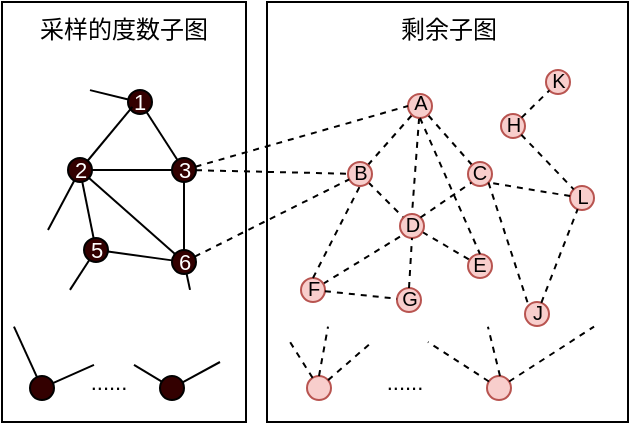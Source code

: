 <mxfile version="17.4.2" type="device"><diagram id="DYrGoxvP8-HrDDQDalxY" name="第 1 页"><mxGraphModel dx="630" dy="494" grid="1" gridSize="10" guides="1" tooltips="1" connect="1" arrows="1" fold="1" page="1" pageScale="1" pageWidth="827" pageHeight="1169" math="0" shadow="0"><root><mxCell id="0"/><mxCell id="1" parent="0"/><mxCell id="ZwKRTIY7kZaj4ad_KJmg-56" value="剩余子图" style="rounded=0;whiteSpace=wrap;html=1;verticalAlign=top;" parent="1" vertex="1"><mxGeometry x="448.5" y="230" width="180.5" height="210" as="geometry"/></mxCell><mxCell id="ZwKRTIY7kZaj4ad_KJmg-1" value="采样的度数子图" style="rounded=0;whiteSpace=wrap;html=1;verticalAlign=top;" parent="1" vertex="1"><mxGeometry x="316" y="230" width="122" height="210" as="geometry"/></mxCell><mxCell id="ZwKRTIY7kZaj4ad_KJmg-3" value="1" style="ellipse;whiteSpace=wrap;html=1;aspect=fixed;fillColor=#330000;fontColor=#FFFFFF;fontSize=11;" parent="1" vertex="1"><mxGeometry x="379" y="274" width="12" height="12" as="geometry"/></mxCell><mxCell id="ZwKRTIY7kZaj4ad_KJmg-12" style="edgeStyle=none;rounded=0;orthogonalLoop=1;jettySize=auto;html=1;endArrow=none;endFill=0;entryX=0.183;entryY=0.704;entryDx=0;entryDy=0;entryPerimeter=0;fontSize=11;" parent="1" source="ZwKRTIY7kZaj4ad_KJmg-5" target="ZwKRTIY7kZaj4ad_KJmg-3" edge="1"><mxGeometry relative="1" as="geometry"><mxPoint x="379" y="284" as="targetPoint"/></mxGeometry></mxCell><mxCell id="ZwKRTIY7kZaj4ad_KJmg-13" style="edgeStyle=none;rounded=0;orthogonalLoop=1;jettySize=auto;html=1;entryX=0;entryY=0.5;entryDx=0;entryDy=0;endArrow=none;endFill=0;fontSize=11;" parent="1" source="ZwKRTIY7kZaj4ad_KJmg-5" target="ZwKRTIY7kZaj4ad_KJmg-6" edge="1"><mxGeometry relative="1" as="geometry"/></mxCell><mxCell id="ZwKRTIY7kZaj4ad_KJmg-14" style="edgeStyle=none;rounded=0;orthogonalLoop=1;jettySize=auto;html=1;endArrow=none;endFill=0;fontSize=11;" parent="1" source="ZwKRTIY7kZaj4ad_KJmg-5" target="ZwKRTIY7kZaj4ad_KJmg-7" edge="1"><mxGeometry relative="1" as="geometry"/></mxCell><mxCell id="ZwKRTIY7kZaj4ad_KJmg-5" value="2" style="ellipse;whiteSpace=wrap;html=1;aspect=fixed;fillColor=#330000;fontColor=#FFFFFF;fontSize=11;spacingLeft=1;" parent="1" vertex="1"><mxGeometry x="349" y="308" width="12" height="12" as="geometry"/></mxCell><mxCell id="ZwKRTIY7kZaj4ad_KJmg-11" style="rounded=0;orthogonalLoop=1;jettySize=auto;html=1;endArrow=none;endFill=0;fontSize=11;" parent="1" source="ZwKRTIY7kZaj4ad_KJmg-6" target="ZwKRTIY7kZaj4ad_KJmg-3" edge="1"><mxGeometry relative="1" as="geometry"><mxPoint x="384" y="274" as="targetPoint"/></mxGeometry></mxCell><mxCell id="ZwKRTIY7kZaj4ad_KJmg-19" style="edgeStyle=none;rounded=0;orthogonalLoop=1;jettySize=auto;html=1;entryX=0.5;entryY=0;entryDx=0;entryDy=0;endArrow=none;endFill=0;fontSize=11;" parent="1" source="ZwKRTIY7kZaj4ad_KJmg-6" target="ZwKRTIY7kZaj4ad_KJmg-17" edge="1"><mxGeometry relative="1" as="geometry"/></mxCell><mxCell id="ZwKRTIY7kZaj4ad_KJmg-18" style="edgeStyle=none;rounded=0;orthogonalLoop=1;jettySize=auto;html=1;endArrow=none;endFill=0;fontSize=11;" parent="1" source="ZwKRTIY7kZaj4ad_KJmg-7" target="ZwKRTIY7kZaj4ad_KJmg-17" edge="1"><mxGeometry relative="1" as="geometry"><mxPoint x="407" y="354" as="targetPoint"/></mxGeometry></mxCell><mxCell id="ZwKRTIY7kZaj4ad_KJmg-7" value="5" style="ellipse;whiteSpace=wrap;html=1;aspect=fixed;fillColor=#330000;fontColor=#FFFFFF;fontSize=11;spacingLeft=1;" parent="1" vertex="1"><mxGeometry x="357" y="348" width="12" height="12" as="geometry"/></mxCell><mxCell id="ZwKRTIY7kZaj4ad_KJmg-16" value="" style="ellipse;whiteSpace=wrap;html=1;aspect=fixed;fillColor=#330000;fontSize=11;" parent="1" vertex="1"><mxGeometry x="330" y="417" width="12" height="12" as="geometry"/></mxCell><mxCell id="ZwKRTIY7kZaj4ad_KJmg-20" value="" style="ellipse;whiteSpace=wrap;html=1;aspect=fixed;fillColor=#330000;fontSize=11;" parent="1" vertex="1"><mxGeometry x="395" y="417" width="12" height="12" as="geometry"/></mxCell><mxCell id="ZwKRTIY7kZaj4ad_KJmg-21" value="" style="endArrow=none;html=1;rounded=0;fontSize=11;entryX=0.049;entryY=0.773;entryDx=0;entryDy=0;entryPerimeter=0;" parent="1" source="ZwKRTIY7kZaj4ad_KJmg-16" target="ZwKRTIY7kZaj4ad_KJmg-1" edge="1"><mxGeometry width="50" height="50" relative="1" as="geometry"><mxPoint x="335" y="410" as="sourcePoint"/><mxPoint x="330" y="370" as="targetPoint"/></mxGeometry></mxCell><mxCell id="ZwKRTIY7kZaj4ad_KJmg-22" value="" style="endArrow=none;html=1;rounded=0;fontSize=11;entryX=0.377;entryY=0.864;entryDx=0;entryDy=0;entryPerimeter=0;" parent="1" source="ZwKRTIY7kZaj4ad_KJmg-16" target="ZwKRTIY7kZaj4ad_KJmg-1" edge="1"><mxGeometry width="50" height="50" relative="1" as="geometry"><mxPoint x="300" y="400" as="sourcePoint"/><mxPoint x="360" y="390" as="targetPoint"/></mxGeometry></mxCell><mxCell id="ZwKRTIY7kZaj4ad_KJmg-25" value="" style="endArrow=none;html=1;rounded=0;fontSize=11;" parent="1" source="ZwKRTIY7kZaj4ad_KJmg-20" edge="1"><mxGeometry width="50" height="50" relative="1" as="geometry"><mxPoint x="325" y="400" as="sourcePoint"/><mxPoint x="425" y="410" as="targetPoint"/></mxGeometry></mxCell><mxCell id="ZwKRTIY7kZaj4ad_KJmg-26" value="" style="endArrow=none;html=1;rounded=0;fontSize=11;" parent="1" target="ZwKRTIY7kZaj4ad_KJmg-5" edge="1"><mxGeometry width="50" height="50" relative="1" as="geometry"><mxPoint x="339" y="344" as="sourcePoint"/><mxPoint x="349" y="344" as="targetPoint"/></mxGeometry></mxCell><mxCell id="ZwKRTIY7kZaj4ad_KJmg-27" value="" style="endArrow=none;html=1;rounded=0;fontSize=11;exitX=0.295;exitY=0.727;exitDx=0;exitDy=0;exitPerimeter=0;" parent="1" target="ZwKRTIY7kZaj4ad_KJmg-7" edge="1"><mxGeometry width="50" height="50" relative="1" as="geometry"><mxPoint x="349.99" y="373.94" as="sourcePoint"/><mxPoint x="349" y="344" as="targetPoint"/></mxGeometry></mxCell><mxCell id="ZwKRTIY7kZaj4ad_KJmg-28" value="......" style="text;html=1;align=center;verticalAlign=middle;resizable=0;points=[];autosize=1;strokeColor=none;fillColor=none;fontSize=11;" parent="1" vertex="1"><mxGeometry x="354" y="410" width="30" height="20" as="geometry"/></mxCell><mxCell id="ZwKRTIY7kZaj4ad_KJmg-33" style="edgeStyle=none;rounded=0;orthogonalLoop=1;jettySize=auto;html=1;endArrow=none;endFill=0;fontSize=11;dashed=1;" parent="1" source="ZwKRTIY7kZaj4ad_KJmg-36" target="ZwKRTIY7kZaj4ad_KJmg-32" edge="1"><mxGeometry relative="1" as="geometry"><mxPoint x="519" y="286" as="targetPoint"/></mxGeometry></mxCell><mxCell id="ZwKRTIY7kZaj4ad_KJmg-34" style="edgeStyle=none;rounded=0;orthogonalLoop=1;jettySize=auto;html=1;entryX=0.5;entryY=0;entryDx=0;entryDy=0;endArrow=none;endFill=0;fontSize=11;dashed=1;" parent="1" source="ZwKRTIY7kZaj4ad_KJmg-32" target="ZwKRTIY7kZaj4ad_KJmg-42" edge="1"><mxGeometry relative="1" as="geometry"/></mxCell><mxCell id="ZwKRTIY7kZaj4ad_KJmg-35" style="edgeStyle=none;rounded=0;orthogonalLoop=1;jettySize=auto;html=1;endArrow=none;endFill=0;fontSize=11;dashed=1;" parent="1" source="ZwKRTIY7kZaj4ad_KJmg-36" target="ZwKRTIY7kZaj4ad_KJmg-42" edge="1"><mxGeometry relative="1" as="geometry"/></mxCell><mxCell id="ZwKRTIY7kZaj4ad_KJmg-36" value="B" style="ellipse;whiteSpace=wrap;html=1;aspect=fixed;fillColor=#f8cecc;fontSize=10;strokeColor=#b85450;spacingBottom=3;spacingRight=0;spacingLeft=1;" parent="1" vertex="1"><mxGeometry x="489" y="310" width="12" height="12" as="geometry"/></mxCell><mxCell id="ZwKRTIY7kZaj4ad_KJmg-37" style="rounded=0;orthogonalLoop=1;jettySize=auto;html=1;endArrow=none;endFill=0;fontSize=11;dashed=1;" parent="1" source="ZwKRTIY7kZaj4ad_KJmg-40" target="ZwKRTIY7kZaj4ad_KJmg-32" edge="1"><mxGeometry relative="1" as="geometry"><mxPoint x="524" y="276" as="targetPoint"/></mxGeometry></mxCell><mxCell id="ZwKRTIY7kZaj4ad_KJmg-40" value="C" style="ellipse;whiteSpace=wrap;html=1;aspect=fixed;fillColor=#f8cecc;fontSize=10;strokeColor=#b85450;spacingBottom=3;spacingRight=0;" parent="1" vertex="1"><mxGeometry x="549" y="310" width="12" height="12" as="geometry"/></mxCell><mxCell id="ZwKRTIY7kZaj4ad_KJmg-41" style="edgeStyle=none;rounded=0;orthogonalLoop=1;jettySize=auto;html=1;endArrow=none;endFill=0;fontSize=11;dashed=1;" parent="1" source="ZwKRTIY7kZaj4ad_KJmg-42" target="ZwKRTIY7kZaj4ad_KJmg-43" edge="1"><mxGeometry relative="1" as="geometry"/></mxCell><mxCell id="ZwKRTIY7kZaj4ad_KJmg-42" value="D" style="ellipse;whiteSpace=wrap;html=1;aspect=fixed;fillColor=#f8cecc;fontSize=10;strokeColor=#b85450;spacingBottom=3;spacingRight=0;spacingLeft=1;" parent="1" vertex="1"><mxGeometry x="515" y="336" width="12" height="12" as="geometry"/></mxCell><mxCell id="ZwKRTIY7kZaj4ad_KJmg-43" value="E" style="ellipse;whiteSpace=wrap;html=1;aspect=fixed;fillColor=#f8cecc;fontSize=10;strokeColor=#b85450;spacingBottom=3;spacingRight=0;" parent="1" vertex="1"><mxGeometry x="549" y="356" width="12" height="12" as="geometry"/></mxCell><mxCell id="ZwKRTIY7kZaj4ad_KJmg-45" value="" style="endArrow=none;html=1;rounded=0;entryX=0;entryY=1;entryDx=0;entryDy=0;fontSize=11;dashed=1;" parent="1" source="ZwKRTIY7kZaj4ad_KJmg-57" target="ZwKRTIY7kZaj4ad_KJmg-42" edge="1"><mxGeometry width="50" height="50" relative="1" as="geometry"><mxPoint x="499" y="366" as="sourcePoint"/><mxPoint x="489" y="346" as="targetPoint"/></mxGeometry></mxCell><mxCell id="ZwKRTIY7kZaj4ad_KJmg-32" value="A" style="ellipse;whiteSpace=wrap;html=1;aspect=fixed;fillColor=#f8cecc;fontSize=10;strokeColor=#b85450;spacingBottom=4;spacingRight=0;spacingLeft=1;" parent="1" vertex="1"><mxGeometry x="519" y="276" width="12" height="12" as="geometry"/></mxCell><mxCell id="ZwKRTIY7kZaj4ad_KJmg-46" value="" style="endArrow=none;html=1;rounded=0;fontSize=11;dashed=1;" parent="1" source="ZwKRTIY7kZaj4ad_KJmg-17" target="ZwKRTIY7kZaj4ad_KJmg-36" edge="1"><mxGeometry width="50" height="50" relative="1" as="geometry"><mxPoint x="411" y="414" as="sourcePoint"/><mxPoint x="415" y="394" as="targetPoint"/></mxGeometry></mxCell><mxCell id="ZwKRTIY7kZaj4ad_KJmg-48" value="" style="endArrow=none;html=1;rounded=0;fontSize=11;entryX=0;entryY=0.5;entryDx=0;entryDy=0;dashed=1;" parent="1" source="ZwKRTIY7kZaj4ad_KJmg-6" target="ZwKRTIY7kZaj4ad_KJmg-32" edge="1"><mxGeometry width="50" height="50" relative="1" as="geometry"><mxPoint x="431" y="434" as="sourcePoint"/><mxPoint x="435" y="414" as="targetPoint"/></mxGeometry></mxCell><mxCell id="ZwKRTIY7kZaj4ad_KJmg-49" value="" style="ellipse;whiteSpace=wrap;html=1;aspect=fixed;fillColor=#f8cecc;fontSize=10;strokeColor=#b85450;spacingBottom=3;spacingRight=0;" parent="1" vertex="1"><mxGeometry x="468.5" y="417" width="12" height="12" as="geometry"/></mxCell><mxCell id="ZwKRTIY7kZaj4ad_KJmg-50" value="" style="ellipse;whiteSpace=wrap;html=1;aspect=fixed;fillColor=#f8cecc;fontSize=10;strokeColor=#b85450;spacingBottom=3;spacingRight=0;" parent="1" vertex="1"><mxGeometry x="558.5" y="417" width="12" height="12" as="geometry"/></mxCell><mxCell id="ZwKRTIY7kZaj4ad_KJmg-51" value="" style="endArrow=none;html=1;rounded=0;fontSize=11;dashed=1;" parent="1" source="ZwKRTIY7kZaj4ad_KJmg-49" edge="1"><mxGeometry width="50" height="50" relative="1" as="geometry"><mxPoint x="473.5" y="410" as="sourcePoint"/><mxPoint x="460" y="400" as="targetPoint"/></mxGeometry></mxCell><mxCell id="ZwKRTIY7kZaj4ad_KJmg-52" value="" style="endArrow=none;html=1;rounded=0;fontSize=11;dashed=1;" parent="1" source="ZwKRTIY7kZaj4ad_KJmg-49" edge="1"><mxGeometry width="50" height="50" relative="1" as="geometry"><mxPoint x="438.5" y="400" as="sourcePoint"/><mxPoint x="501" y="400" as="targetPoint"/></mxGeometry></mxCell><mxCell id="ZwKRTIY7kZaj4ad_KJmg-53" value="" style="endArrow=none;html=1;rounded=0;fontSize=11;dashed=1;" parent="1" source="ZwKRTIY7kZaj4ad_KJmg-50" edge="1"><mxGeometry width="50" height="50" relative="1" as="geometry"><mxPoint x="472.5" y="400" as="sourcePoint"/><mxPoint x="529" y="400" as="targetPoint"/></mxGeometry></mxCell><mxCell id="ZwKRTIY7kZaj4ad_KJmg-54" value="" style="endArrow=none;html=1;rounded=0;fontSize=11;dashed=1;entryX=0.906;entryY=0.773;entryDx=0;entryDy=0;entryPerimeter=0;" parent="1" source="ZwKRTIY7kZaj4ad_KJmg-50" target="ZwKRTIY7kZaj4ad_KJmg-56" edge="1"><mxGeometry width="50" height="50" relative="1" as="geometry"><mxPoint x="472.5" y="400" as="sourcePoint"/><mxPoint x="549" y="380" as="targetPoint"/></mxGeometry></mxCell><mxCell id="ZwKRTIY7kZaj4ad_KJmg-55" value="......" style="text;html=1;align=center;verticalAlign=middle;resizable=0;points=[];autosize=1;strokeColor=none;fillColor=none;fontSize=11;" parent="1" vertex="1"><mxGeometry x="501.5" y="410" width="30" height="20" as="geometry"/></mxCell><mxCell id="ZwKRTIY7kZaj4ad_KJmg-57" value="F" style="ellipse;whiteSpace=wrap;html=1;aspect=fixed;fillColor=#f8cecc;fontSize=10;strokeColor=#b85450;spacingBottom=3;spacingRight=0;" parent="1" vertex="1"><mxGeometry x="465.5" y="368" width="12" height="12" as="geometry"/></mxCell><mxCell id="ZwKRTIY7kZaj4ad_KJmg-58" value="G" style="ellipse;whiteSpace=wrap;html=1;aspect=fixed;fillColor=#f8cecc;fontSize=10;strokeColor=#b85450;spacingBottom=3;spacingRight=1;spacingLeft=1;" parent="1" vertex="1"><mxGeometry x="513.5" y="373" width="12" height="12" as="geometry"/></mxCell><mxCell id="ZwKRTIY7kZaj4ad_KJmg-59" value="" style="endArrow=none;html=1;rounded=0;fontSize=11;dashed=1;" parent="1" source="ZwKRTIY7kZaj4ad_KJmg-57" target="ZwKRTIY7kZaj4ad_KJmg-58" edge="1"><mxGeometry width="50" height="50" relative="1" as="geometry"><mxPoint x="498.219" y="369.039" as="sourcePoint"/><mxPoint x="520.757" y="356.243" as="targetPoint"/></mxGeometry></mxCell><mxCell id="ZwKRTIY7kZaj4ad_KJmg-60" style="edgeStyle=none;rounded=0;orthogonalLoop=1;jettySize=auto;html=1;endArrow=none;endFill=0;fontSize=11;" parent="1" source="ZwKRTIY7kZaj4ad_KJmg-5" target="ZwKRTIY7kZaj4ad_KJmg-17" edge="1"><mxGeometry relative="1" as="geometry"><mxPoint x="378.948" y="364.791" as="sourcePoint"/><mxPoint x="411.055" y="369.19" as="targetPoint"/></mxGeometry></mxCell><mxCell id="ZwKRTIY7kZaj4ad_KJmg-62" value="" style="endArrow=none;html=1;rounded=0;fontSize=11;exitX=0.787;exitY=0.727;exitDx=0;exitDy=0;exitPerimeter=0;" parent="1" target="ZwKRTIY7kZaj4ad_KJmg-17" edge="1"><mxGeometry width="50" height="50" relative="1" as="geometry"><mxPoint x="410.014" y="373.94" as="sourcePoint"/><mxPoint x="369.714" y="369.02" as="targetPoint"/></mxGeometry></mxCell><mxCell id="ZwKRTIY7kZaj4ad_KJmg-63" value="" style="endArrow=none;html=1;rounded=0;fontSize=11;exitX=0.377;exitY=0.273;exitDx=0;exitDy=0;exitPerimeter=0;" parent="1" target="ZwKRTIY7kZaj4ad_KJmg-3" edge="1"><mxGeometry width="50" height="50" relative="1" as="geometry"><mxPoint x="359.994" y="274.06" as="sourcePoint"/><mxPoint x="418.24" y="375.87" as="targetPoint"/></mxGeometry></mxCell><mxCell id="HJ-nzazJojFwovQZt3YE-2" value="" style="endArrow=none;html=1;rounded=0;fontSize=11;exitX=0.541;exitY=0.864;exitDx=0;exitDy=0;exitPerimeter=0;" parent="1" source="ZwKRTIY7kZaj4ad_KJmg-1" target="ZwKRTIY7kZaj4ad_KJmg-20" edge="1"><mxGeometry width="50" height="50" relative="1" as="geometry"><mxPoint x="359.116" y="437.873" as="sourcePoint"/><mxPoint x="369.99" y="419.96" as="targetPoint"/></mxGeometry></mxCell><mxCell id="HNuA4nOqu7adoOsdCTEH-1" value="H" style="ellipse;whiteSpace=wrap;html=1;aspect=fixed;fillColor=#f8cecc;fontSize=10;strokeColor=#b85450;spacingBottom=3;spacingRight=1;spacingLeft=1;" parent="1" vertex="1"><mxGeometry x="565.5" y="286" width="12" height="12" as="geometry"/></mxCell><mxCell id="HNuA4nOqu7adoOsdCTEH-2" value="J" style="ellipse;whiteSpace=wrap;html=1;aspect=fixed;fillColor=#f8cecc;fontSize=10;strokeColor=#b85450;spacingBottom=3;spacingRight=0;" parent="1" vertex="1"><mxGeometry x="577.5" y="380" width="12" height="12" as="geometry"/></mxCell><mxCell id="HNuA4nOqu7adoOsdCTEH-3" value="K" style="ellipse;whiteSpace=wrap;html=1;aspect=fixed;fillColor=#f8cecc;fontSize=10;strokeColor=#b85450;spacingBottom=3;spacingLeft=1;" parent="1" vertex="1"><mxGeometry x="588" y="264" width="12" height="12" as="geometry"/></mxCell><mxCell id="HNuA4nOqu7adoOsdCTEH-4" style="rounded=0;orthogonalLoop=1;jettySize=auto;html=1;endArrow=none;endFill=0;fontSize=11;dashed=1;" parent="1" source="HNuA4nOqu7adoOsdCTEH-1" target="HNuA4nOqu7adoOsdCTEH-3" edge="1"><mxGeometry relative="1" as="geometry"><mxPoint x="538.247" y="297.046" as="targetPoint"/><mxPoint x="553.755" y="320.953" as="sourcePoint"/></mxGeometry></mxCell><mxCell id="HNuA4nOqu7adoOsdCTEH-5" value="L" style="ellipse;whiteSpace=wrap;html=1;aspect=fixed;fillColor=#f8cecc;fontSize=10;strokeColor=#b85450;spacingBottom=3;spacingRight=0;spacingLeft=1;" parent="1" vertex="1"><mxGeometry x="600" y="322" width="12" height="12" as="geometry"/></mxCell><mxCell id="HNuA4nOqu7adoOsdCTEH-6" value="" style="endArrow=none;html=1;rounded=0;fontSize=11;dashed=1;" parent="1" source="HNuA4nOqu7adoOsdCTEH-2" target="HNuA4nOqu7adoOsdCTEH-5" edge="1"><mxGeometry width="50" height="50" relative="1" as="geometry"><mxPoint x="557.313" y="428.703" as="sourcePoint"/><mxPoint x="539.0" y="410" as="targetPoint"/></mxGeometry></mxCell><mxCell id="HNuA4nOqu7adoOsdCTEH-7" value="" style="endArrow=none;html=1;rounded=0;fontSize=11;dashed=1;" parent="1" source="HNuA4nOqu7adoOsdCTEH-1" target="HNuA4nOqu7adoOsdCTEH-5" edge="1"><mxGeometry width="50" height="50" relative="1" as="geometry"><mxPoint x="567.313" y="438.703" as="sourcePoint"/><mxPoint x="549.0" y="420" as="targetPoint"/></mxGeometry></mxCell><mxCell id="HNuA4nOqu7adoOsdCTEH-8" value="" style="endArrow=none;html=1;rounded=0;fontSize=11;dashed=1;entryX=1;entryY=1;entryDx=0;entryDy=0;" parent="1" source="HNuA4nOqu7adoOsdCTEH-5" target="ZwKRTIY7kZaj4ad_KJmg-40" edge="1"><mxGeometry width="50" height="50" relative="1" as="geometry"><mxPoint x="577.313" y="448.703" as="sourcePoint"/><mxPoint x="559.0" y="430" as="targetPoint"/></mxGeometry></mxCell><mxCell id="E2HrMTO-cAi9UrPP6CI9-3" value="" style="endArrow=none;html=1;rounded=0;fontSize=11;dashed=1;" parent="1" source="ZwKRTIY7kZaj4ad_KJmg-6" target="ZwKRTIY7kZaj4ad_KJmg-36" edge="1"><mxGeometry width="50" height="50" relative="1" as="geometry"><mxPoint x="412.998" y="314.135" as="sourcePoint"/><mxPoint x="489.001" y="315.874" as="targetPoint"/></mxGeometry></mxCell><mxCell id="ZwKRTIY7kZaj4ad_KJmg-17" value="6" style="ellipse;whiteSpace=wrap;html=1;aspect=fixed;fillColor=#330000;fontColor=#FFFFFF;fontSize=11;spacingLeft=1;" parent="1" vertex="1"><mxGeometry x="401" y="354" width="12" height="12" as="geometry"/></mxCell><mxCell id="ZwKRTIY7kZaj4ad_KJmg-6" value="3" style="ellipse;whiteSpace=wrap;html=1;aspect=fixed;fillColor=#330000;fontColor=#FFFFFF;fontSize=11;spacingLeft=1;" parent="1" vertex="1"><mxGeometry x="401" y="308" width="12" height="12" as="geometry"/></mxCell><mxCell id="v8qwbje8A9DF2pTeWX-9-1" value="" style="endArrow=none;html=1;rounded=0;fontSize=11;dashed=1;exitX=0.5;exitY=0;exitDx=0;exitDy=0;entryX=0.169;entryY=0.773;entryDx=0;entryDy=0;entryPerimeter=0;" parent="1" source="ZwKRTIY7kZaj4ad_KJmg-49" target="ZwKRTIY7kZaj4ad_KJmg-56" edge="1"><mxGeometry width="50" height="50" relative="1" as="geometry"><mxPoint x="470.028" y="414.063" as="sourcePoint"/><mxPoint x="492" y="395" as="targetPoint"/></mxGeometry></mxCell><mxCell id="JIYYmIcYQ8wteUa2f0Fk-1" value="" style="endArrow=none;html=1;rounded=0;fontSize=11;dashed=1;exitX=0.5;exitY=0;exitDx=0;exitDy=0;entryX=0.612;entryY=0.773;entryDx=0;entryDy=0;entryPerimeter=0;" parent="1" target="ZwKRTIY7kZaj4ad_KJmg-56" edge="1"><mxGeometry width="50" height="50" relative="1" as="geometry"><mxPoint x="565" y="417" as="sourcePoint"/><mxPoint x="570.505" y="390.06" as="targetPoint"/></mxGeometry></mxCell><mxCell id="JIYYmIcYQ8wteUa2f0Fk-2" style="rounded=0;orthogonalLoop=1;jettySize=auto;html=1;endArrow=none;endFill=0;fontSize=11;dashed=1;entryX=0;entryY=1;entryDx=0;entryDy=0;exitX=1;exitY=0;exitDx=0;exitDy=0;" parent="1" source="ZwKRTIY7kZaj4ad_KJmg-42" target="ZwKRTIY7kZaj4ad_KJmg-40" edge="1"><mxGeometry relative="1" as="geometry"><mxPoint x="538.967" y="296.501" as="targetPoint"/><mxPoint x="561.03" y="321.501" as="sourcePoint"/></mxGeometry></mxCell><mxCell id="JIYYmIcYQ8wteUa2f0Fk-3" style="rounded=0;orthogonalLoop=1;jettySize=auto;html=1;endArrow=none;endFill=0;fontSize=11;dashed=1;entryX=0.5;entryY=0;entryDx=0;entryDy=0;exitX=0.5;exitY=1;exitDx=0;exitDy=0;" parent="1" source="ZwKRTIY7kZaj4ad_KJmg-32" target="ZwKRTIY7kZaj4ad_KJmg-43" edge="1"><mxGeometry relative="1" as="geometry"><mxPoint x="560.757" y="330.243" as="targetPoint"/><mxPoint x="535.243" y="347.757" as="sourcePoint"/></mxGeometry></mxCell><mxCell id="4E-hnYkiacBfZsjkRGkQ-1" style="edgeStyle=none;rounded=0;orthogonalLoop=1;jettySize=auto;html=1;endArrow=none;endFill=0;fontSize=11;dashed=1;exitX=0.5;exitY=0;exitDx=0;exitDy=0;entryX=0.5;entryY=1;entryDx=0;entryDy=0;" parent="1" source="ZwKRTIY7kZaj4ad_KJmg-58" target="ZwKRTIY7kZaj4ad_KJmg-42" edge="1"><mxGeometry relative="1" as="geometry"><mxPoint x="536.183" y="355.023" as="sourcePoint"/><mxPoint x="559.828" y="368.958" as="targetPoint"/></mxGeometry></mxCell><mxCell id="4E-hnYkiacBfZsjkRGkQ-2" style="edgeStyle=none;rounded=0;orthogonalLoop=1;jettySize=auto;html=1;endArrow=none;endFill=0;fontSize=11;dashed=1;exitX=0.5;exitY=0;exitDx=0;exitDy=0;entryX=0.5;entryY=1;entryDx=0;entryDy=0;" parent="1" source="ZwKRTIY7kZaj4ad_KJmg-57" target="ZwKRTIY7kZaj4ad_KJmg-36" edge="1"><mxGeometry relative="1" as="geometry"><mxPoint x="546.183" y="365.023" as="sourcePoint"/><mxPoint x="569.828" y="378.958" as="targetPoint"/></mxGeometry></mxCell><mxCell id="4E-hnYkiacBfZsjkRGkQ-3" style="edgeStyle=none;rounded=0;orthogonalLoop=1;jettySize=auto;html=1;endArrow=none;endFill=0;fontSize=11;dashed=1;entryX=0;entryY=0;entryDx=0;entryDy=0;exitX=1;exitY=1;exitDx=0;exitDy=0;" parent="1" source="ZwKRTIY7kZaj4ad_KJmg-40" target="HNuA4nOqu7adoOsdCTEH-2" edge="1"><mxGeometry relative="1" as="geometry"><mxPoint x="536.183" y="355.023" as="sourcePoint"/><mxPoint x="559.828" y="368.958" as="targetPoint"/></mxGeometry></mxCell></root></mxGraphModel></diagram></mxfile>